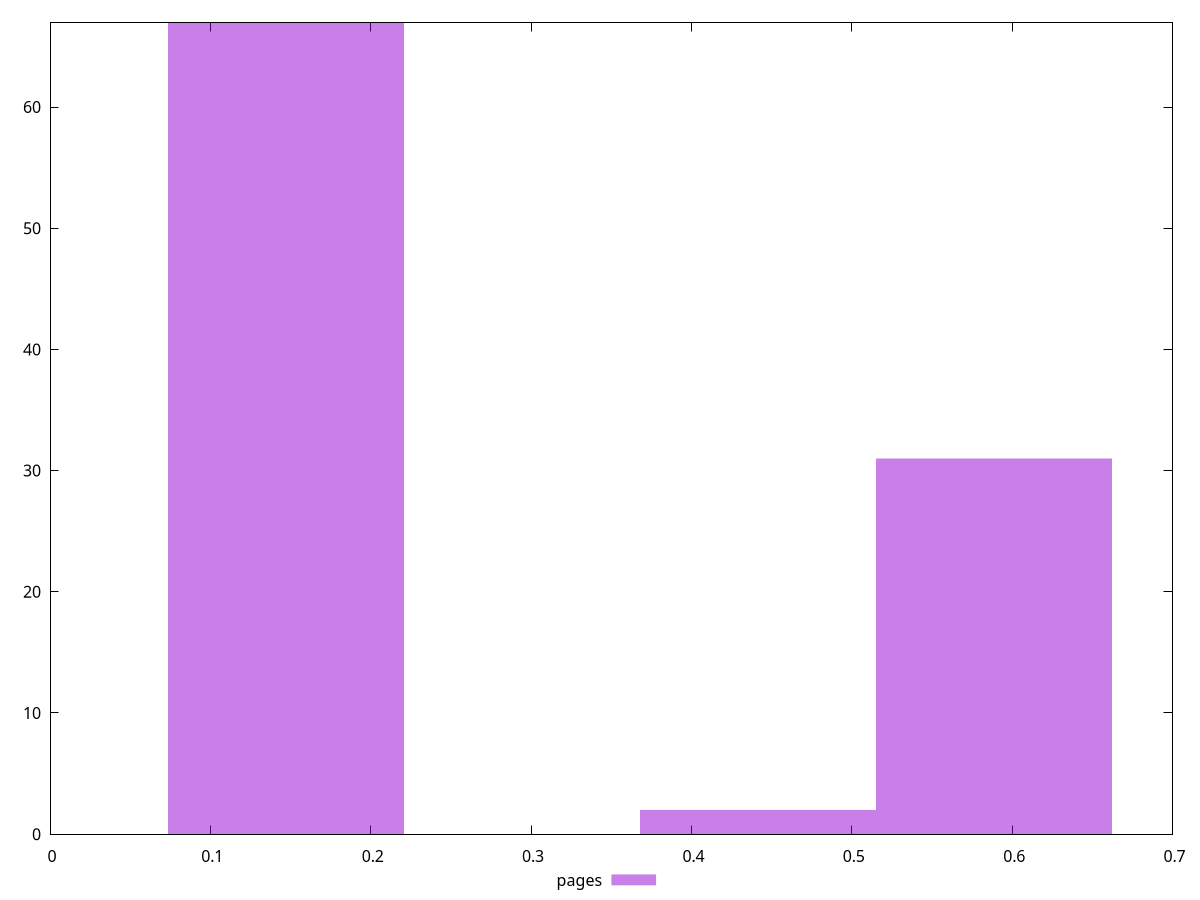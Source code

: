 $_pages <<EOF
0.4415144081433043 2
0.5886858775244057 31
0.14717146938110143 67
EOF
set key outside below
set terminal pngcairo
set output "report_00006_2020-11-02T20-21-41.718Z/cumulative-layout-shift/pages//hist.png"
set yrange [0:67]
set boxwidth 0.14717146938110143
set style fill transparent solid 0.5 noborder
plot $_pages title "pages" with boxes ,